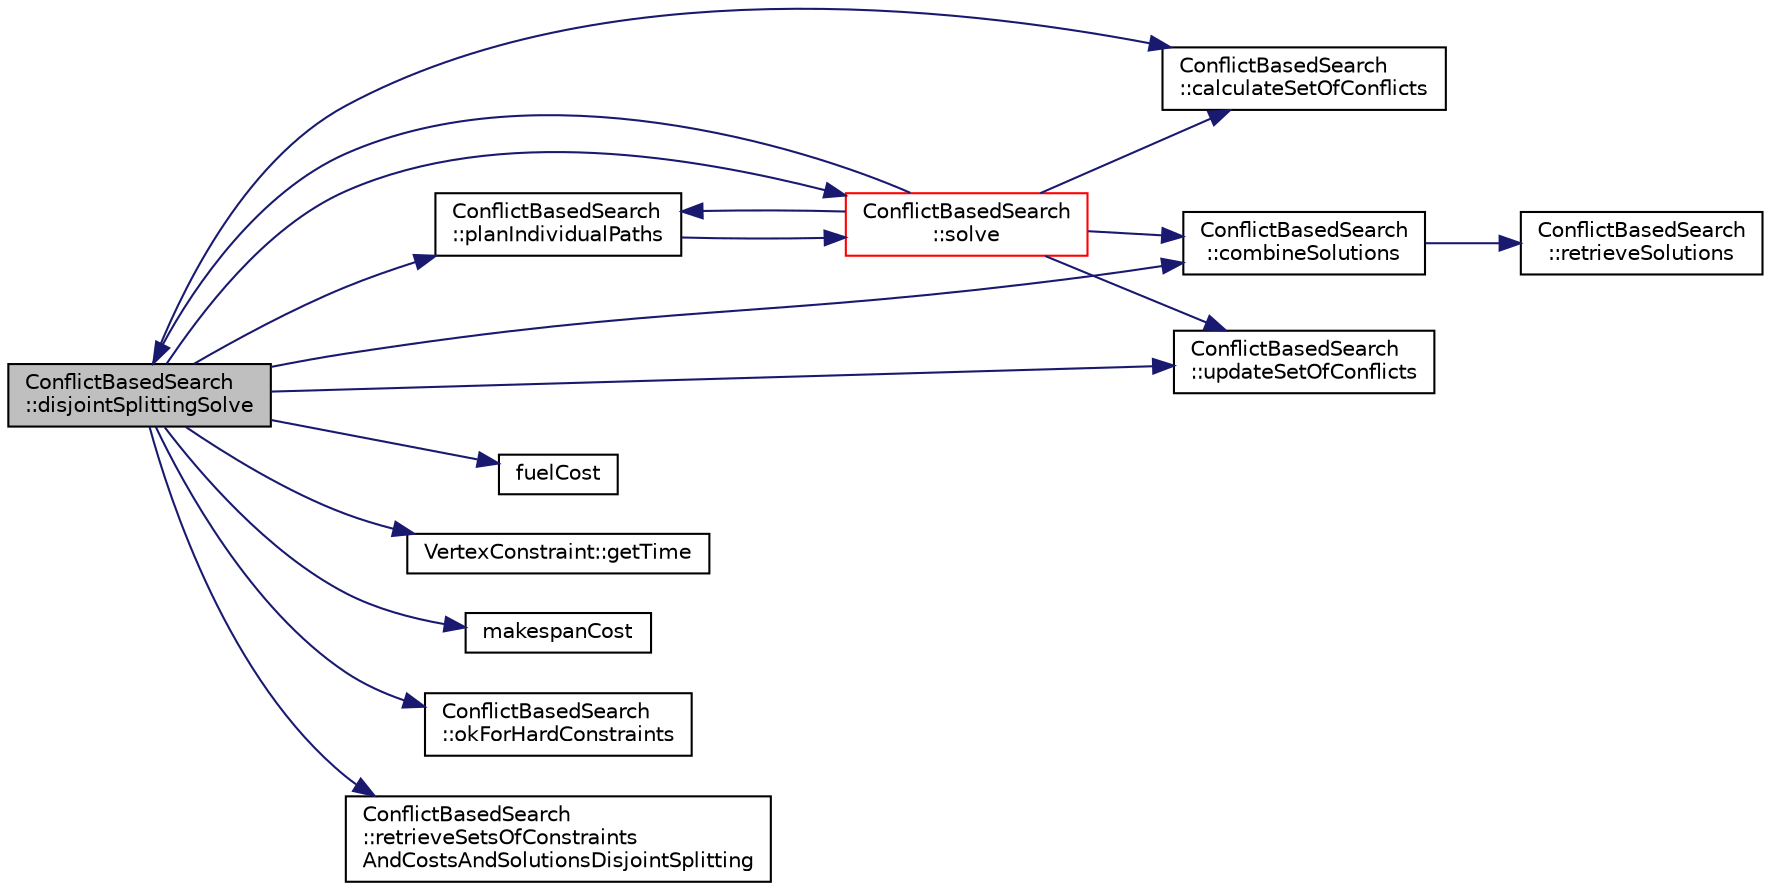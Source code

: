 digraph "ConflictBasedSearch::disjointSplittingSolve"
{
 // INTERACTIVE_SVG=YES
 // LATEX_PDF_SIZE
  edge [fontname="Helvetica",fontsize="10",labelfontname="Helvetica",labelfontsize="10"];
  node [fontname="Helvetica",fontsize="10",shape=record];
  rankdir="LR";
  Node1 [label="ConflictBasedSearch\l::disjointSplittingSolve",height=0.2,width=0.4,color="black", fillcolor="grey75", style="filled", fontcolor="black",tooltip=" "];
  Node1 -> Node2 [color="midnightblue",fontsize="10",style="solid",fontname="Helvetica"];
  Node2 [label="ConflictBasedSearch\l::calculateSetOfConflicts",height=0.2,width=0.4,color="black", fillcolor="white", style="filled",URL="$classConflictBasedSearch.html#a6070f03e97d9e3ea822f5ed1a0bfe9a1",tooltip=" "];
  Node1 -> Node3 [color="midnightblue",fontsize="10",style="solid",fontname="Helvetica"];
  Node3 [label="ConflictBasedSearch\l::combineSolutions",height=0.2,width=0.4,color="black", fillcolor="white", style="filled",URL="$classConflictBasedSearch.html#a6d17a328ed4bd26bf58503a87761164c",tooltip=" "];
  Node3 -> Node4 [color="midnightblue",fontsize="10",style="solid",fontname="Helvetica"];
  Node4 [label="ConflictBasedSearch\l::retrieveSolutions",height=0.2,width=0.4,color="black", fillcolor="white", style="filled",URL="$classConflictBasedSearch.html#a3a9f295491df3b7ceec1b1d2ce7bacf3",tooltip=" "];
  Node1 -> Node5 [color="midnightblue",fontsize="10",style="solid",fontname="Helvetica"];
  Node5 [label="fuelCost",height=0.2,width=0.4,color="black", fillcolor="white", style="filled",URL="$Solution_8cpp.html#a1668e5fa72e047531e95f29f5deaf233",tooltip=" "];
  Node1 -> Node6 [color="midnightblue",fontsize="10",style="solid",fontname="Helvetica"];
  Node6 [label="VertexConstraint::getTime",height=0.2,width=0.4,color="black", fillcolor="white", style="filled",URL="$classVertexConstraint.html#ae4a5ede3e21dcbc4dec0060a90682c15",tooltip=" "];
  Node1 -> Node7 [color="midnightblue",fontsize="10",style="solid",fontname="Helvetica"];
  Node7 [label="makespanCost",height=0.2,width=0.4,color="black", fillcolor="white", style="filled",URL="$Solution_8cpp.html#a88b7fad200133f09ed5879a14d0171c6",tooltip=" "];
  Node1 -> Node8 [color="midnightblue",fontsize="10",style="solid",fontname="Helvetica"];
  Node8 [label="ConflictBasedSearch\l::okForHardConstraints",height=0.2,width=0.4,color="black", fillcolor="white", style="filled",URL="$classConflictBasedSearch.html#a9a97b362b4e2df901352732921975454",tooltip=" "];
  Node1 -> Node9 [color="midnightblue",fontsize="10",style="solid",fontname="Helvetica"];
  Node9 [label="ConflictBasedSearch\l::planIndividualPaths",height=0.2,width=0.4,color="black", fillcolor="white", style="filled",URL="$classConflictBasedSearch.html#a2d4ce8cb5d44727d73f4489b39ad1d54",tooltip=" "];
  Node9 -> Node10 [color="midnightblue",fontsize="10",style="solid",fontname="Helvetica"];
  Node10 [label="ConflictBasedSearch\l::solve",height=0.2,width=0.4,color="red", fillcolor="white", style="filled",URL="$classConflictBasedSearch.html#a6aadc55f462faad9ce67903a59b96c62",tooltip=" "];
  Node10 -> Node2 [color="midnightblue",fontsize="10",style="solid",fontname="Helvetica"];
  Node10 -> Node3 [color="midnightblue",fontsize="10",style="solid",fontname="Helvetica"];
  Node10 -> Node1 [color="midnightblue",fontsize="10",style="solid",fontname="Helvetica"];
  Node10 -> Node9 [color="midnightblue",fontsize="10",style="solid",fontname="Helvetica"];
  Node10 -> Node12 [color="midnightblue",fontsize="10",style="solid",fontname="Helvetica"];
  Node12 [label="ConflictBasedSearch\l::updateSetOfConflicts",height=0.2,width=0.4,color="black", fillcolor="white", style="filled",URL="$classConflictBasedSearch.html#a727a9172ea3f3fbf4eca9f247d3f5356",tooltip=" "];
  Node1 -> Node13 [color="midnightblue",fontsize="10",style="solid",fontname="Helvetica"];
  Node13 [label="ConflictBasedSearch\l::retrieveSetsOfConstraints\lAndCostsAndSolutionsDisjointSplitting",height=0.2,width=0.4,color="black", fillcolor="white", style="filled",URL="$classConflictBasedSearch.html#aeea91c6d2aa04bbd44b4f6a1382d81d4",tooltip=" "];
  Node1 -> Node10 [color="midnightblue",fontsize="10",style="solid",fontname="Helvetica"];
  Node1 -> Node12 [color="midnightblue",fontsize="10",style="solid",fontname="Helvetica"];
}

